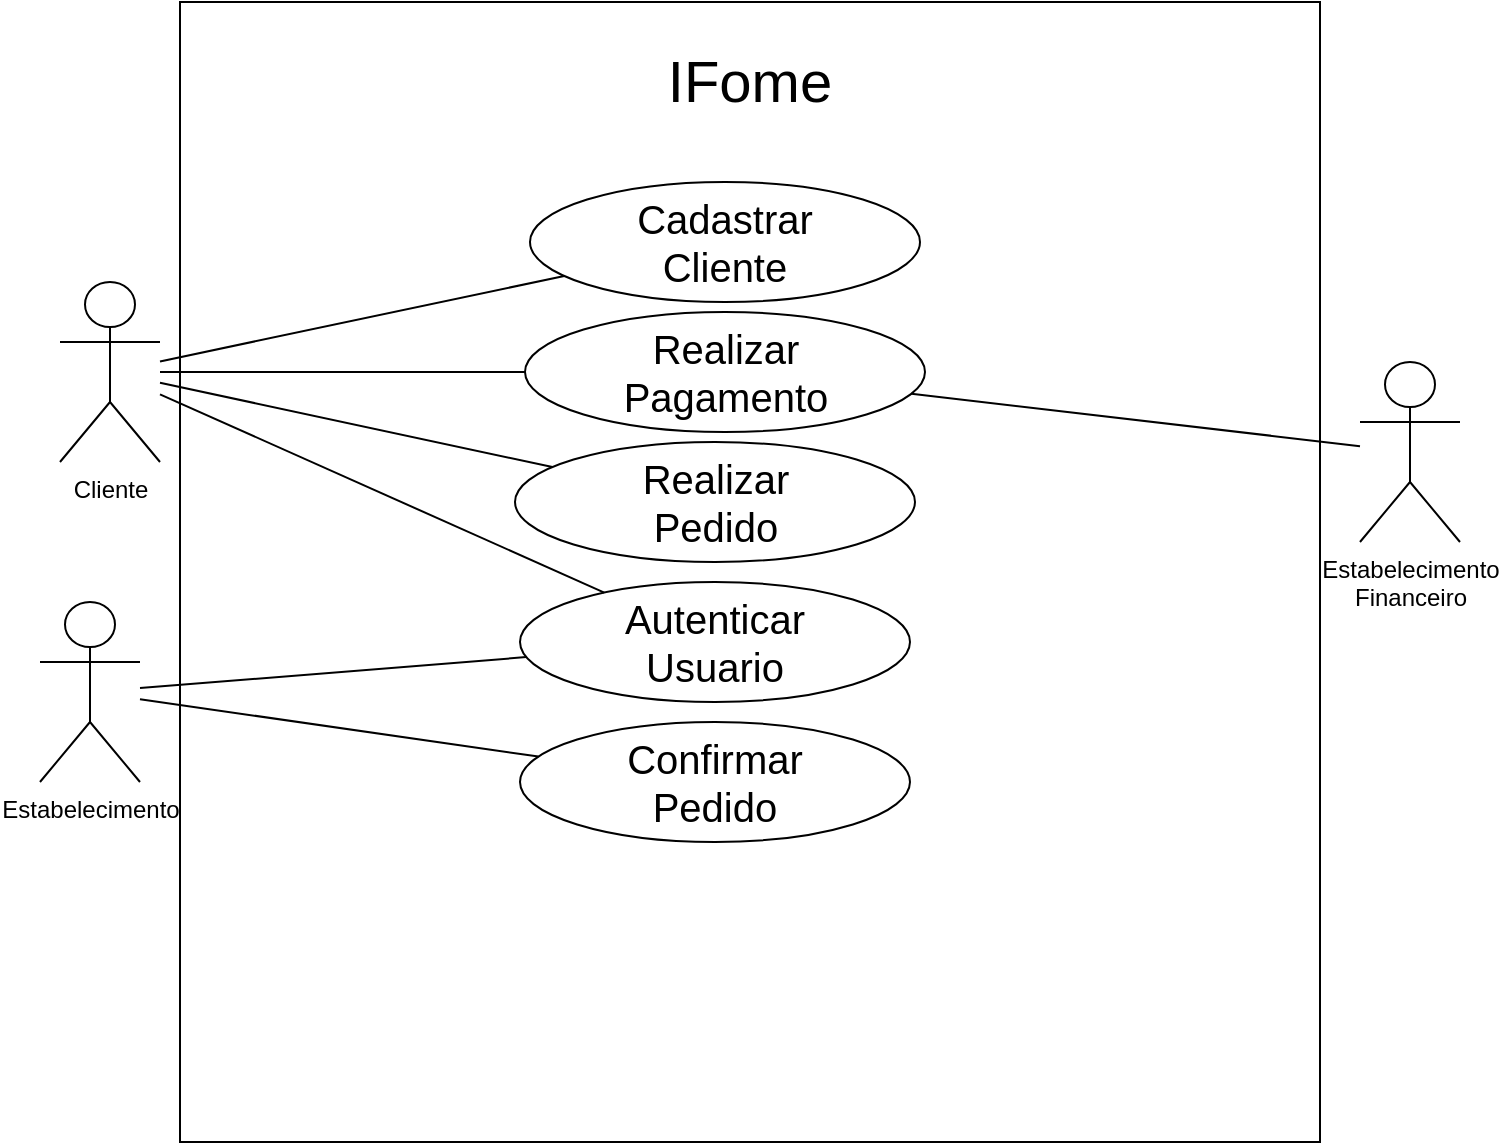 <mxfile version="23.1.6" type="github">
  <diagram name="Página-1" id="YyziZPgX9s33Yto3hrfM">
    <mxGraphModel dx="1114" dy="623" grid="1" gridSize="10" guides="1" tooltips="1" connect="1" arrows="1" fold="1" page="1" pageScale="1" pageWidth="827" pageHeight="1169" math="0" shadow="0">
      <root>
        <mxCell id="0" />
        <mxCell id="1" parent="0" />
        <mxCell id="_j9-8x_lvOorAHLCyDls-1" value="" style="whiteSpace=wrap;html=1;aspect=fixed;direction=south;" vertex="1" parent="1">
          <mxGeometry x="120" y="100" width="570" height="570" as="geometry" />
        </mxCell>
        <mxCell id="_j9-8x_lvOorAHLCyDls-7" value="Estabelecimento" style="shape=umlActor;verticalLabelPosition=bottom;verticalAlign=top;html=1;outlineConnect=0;" vertex="1" parent="1">
          <mxGeometry x="50" y="400" width="50" height="90" as="geometry" />
        </mxCell>
        <mxCell id="_j9-8x_lvOorAHLCyDls-8" value="Cliente" style="shape=umlActor;verticalLabelPosition=bottom;verticalAlign=top;html=1;outlineConnect=0;" vertex="1" parent="1">
          <mxGeometry x="60" y="240" width="50" height="90" as="geometry" />
        </mxCell>
        <mxCell id="_j9-8x_lvOorAHLCyDls-9" value="Estabelecimento&lt;br&gt;Financeiro" style="shape=umlActor;verticalLabelPosition=bottom;verticalAlign=top;html=1;outlineConnect=0;" vertex="1" parent="1">
          <mxGeometry x="710" y="280" width="50" height="90" as="geometry" />
        </mxCell>
        <mxCell id="_j9-8x_lvOorAHLCyDls-11" value="IFome" style="text;html=1;align=center;verticalAlign=middle;whiteSpace=wrap;rounded=0;fontSize=29;" vertex="1" parent="1">
          <mxGeometry x="340" y="100" width="130" height="80" as="geometry" />
        </mxCell>
        <mxCell id="_j9-8x_lvOorAHLCyDls-12" value="Cadastrar&lt;br&gt;Cliente" style="ellipse;whiteSpace=wrap;html=1;fontSize=20;" vertex="1" parent="1">
          <mxGeometry x="295" y="190" width="195" height="60" as="geometry" />
        </mxCell>
        <mxCell id="_j9-8x_lvOorAHLCyDls-14" value="" style="endArrow=none;html=1;rounded=0;" edge="1" parent="1" source="_j9-8x_lvOorAHLCyDls-8" target="_j9-8x_lvOorAHLCyDls-12">
          <mxGeometry width="50" height="50" relative="1" as="geometry">
            <mxPoint x="245" y="275" as="sourcePoint" />
            <mxPoint x="295" y="225" as="targetPoint" />
          </mxGeometry>
        </mxCell>
        <mxCell id="_j9-8x_lvOorAHLCyDls-15" value="Autenticar&lt;br&gt;Usuario" style="ellipse;whiteSpace=wrap;html=1;fontSize=20;" vertex="1" parent="1">
          <mxGeometry x="290" y="390" width="195" height="60" as="geometry" />
        </mxCell>
        <mxCell id="_j9-8x_lvOorAHLCyDls-16" value="" style="endArrow=none;html=1;rounded=0;" edge="1" parent="1" source="_j9-8x_lvOorAHLCyDls-7" target="_j9-8x_lvOorAHLCyDls-15">
          <mxGeometry width="50" height="50" relative="1" as="geometry">
            <mxPoint x="240" y="530" as="sourcePoint" />
            <mxPoint x="290" y="480" as="targetPoint" />
          </mxGeometry>
        </mxCell>
        <mxCell id="_j9-8x_lvOorAHLCyDls-18" value="" style="endArrow=none;html=1;rounded=0;" edge="1" parent="1" source="_j9-8x_lvOorAHLCyDls-8" target="_j9-8x_lvOorAHLCyDls-15">
          <mxGeometry width="50" height="50" relative="1" as="geometry">
            <mxPoint x="210" y="390" as="sourcePoint" />
            <mxPoint x="260" y="340" as="targetPoint" />
          </mxGeometry>
        </mxCell>
        <mxCell id="_j9-8x_lvOorAHLCyDls-19" value="Realizar&lt;br&gt;Pagamento" style="ellipse;whiteSpace=wrap;html=1;fontSize=20;" vertex="1" parent="1">
          <mxGeometry x="292.5" y="255" width="200" height="60" as="geometry" />
        </mxCell>
        <mxCell id="_j9-8x_lvOorAHLCyDls-22" value="" style="endArrow=none;html=1;rounded=0;" edge="1" parent="1" source="_j9-8x_lvOorAHLCyDls-19" target="_j9-8x_lvOorAHLCyDls-9">
          <mxGeometry width="50" height="50" relative="1" as="geometry">
            <mxPoint x="570" y="480" as="sourcePoint" />
            <mxPoint x="620" y="430" as="targetPoint" />
          </mxGeometry>
        </mxCell>
        <mxCell id="_j9-8x_lvOorAHLCyDls-23" value="" style="endArrow=none;html=1;rounded=0;" edge="1" parent="1" source="_j9-8x_lvOorAHLCyDls-8" target="_j9-8x_lvOorAHLCyDls-19">
          <mxGeometry width="50" height="50" relative="1" as="geometry">
            <mxPoint x="170" y="530" as="sourcePoint" />
            <mxPoint x="220" y="480" as="targetPoint" />
          </mxGeometry>
        </mxCell>
        <mxCell id="_j9-8x_lvOorAHLCyDls-24" value="Realizar&lt;br&gt;Pedido" style="ellipse;whiteSpace=wrap;html=1;fontSize=20;" vertex="1" parent="1">
          <mxGeometry x="287.5" y="320" width="200" height="60" as="geometry" />
        </mxCell>
        <mxCell id="_j9-8x_lvOorAHLCyDls-25" value="" style="endArrow=none;html=1;rounded=0;" edge="1" parent="1" source="_j9-8x_lvOorAHLCyDls-8" target="_j9-8x_lvOorAHLCyDls-24">
          <mxGeometry width="50" height="50" relative="1" as="geometry">
            <mxPoint x="210" y="380" as="sourcePoint" />
            <mxPoint x="260" y="330" as="targetPoint" />
          </mxGeometry>
        </mxCell>
        <mxCell id="_j9-8x_lvOorAHLCyDls-26" value="Confirmar&lt;br&gt;Pedido" style="ellipse;whiteSpace=wrap;html=1;fontSize=20;" vertex="1" parent="1">
          <mxGeometry x="290" y="460" width="195" height="60" as="geometry" />
        </mxCell>
        <mxCell id="_j9-8x_lvOorAHLCyDls-27" value="" style="endArrow=none;html=1;rounded=0;" edge="1" parent="1" source="_j9-8x_lvOorAHLCyDls-7" target="_j9-8x_lvOorAHLCyDls-26">
          <mxGeometry width="50" height="50" relative="1" as="geometry">
            <mxPoint x="150" y="500" as="sourcePoint" />
            <mxPoint x="200" y="450" as="targetPoint" />
          </mxGeometry>
        </mxCell>
      </root>
    </mxGraphModel>
  </diagram>
</mxfile>
